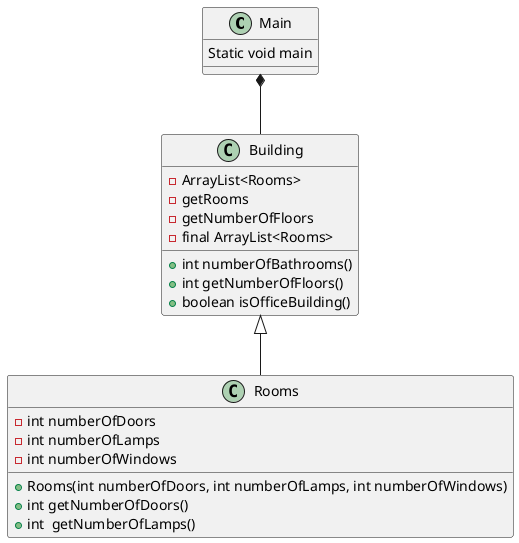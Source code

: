 @startuml
Class Main
CLass Building
Class Rooms

Main : Static void main

Building : - ArrayList<Rooms>
Building : - getRooms
Building : - getNumberOfFloors
Building : - final ArrayList<Rooms>
Building : + int numberOfBathrooms()
Building : + int getNumberOfFloors()
Building : + boolean isOfficeBuilding()

Rooms : - int numberOfDoors
Rooms : - int numberOfLamps
Rooms : - int numberOfWindows
Rooms : + Rooms(int numberOfDoors, int numberOfLamps, int numberOfWindows)
Rooms : + int getNumberOfDoors()
Rooms : + int  getNumberOfLamps()

Building <|-- Rooms
Main *-- Building
@enduml
